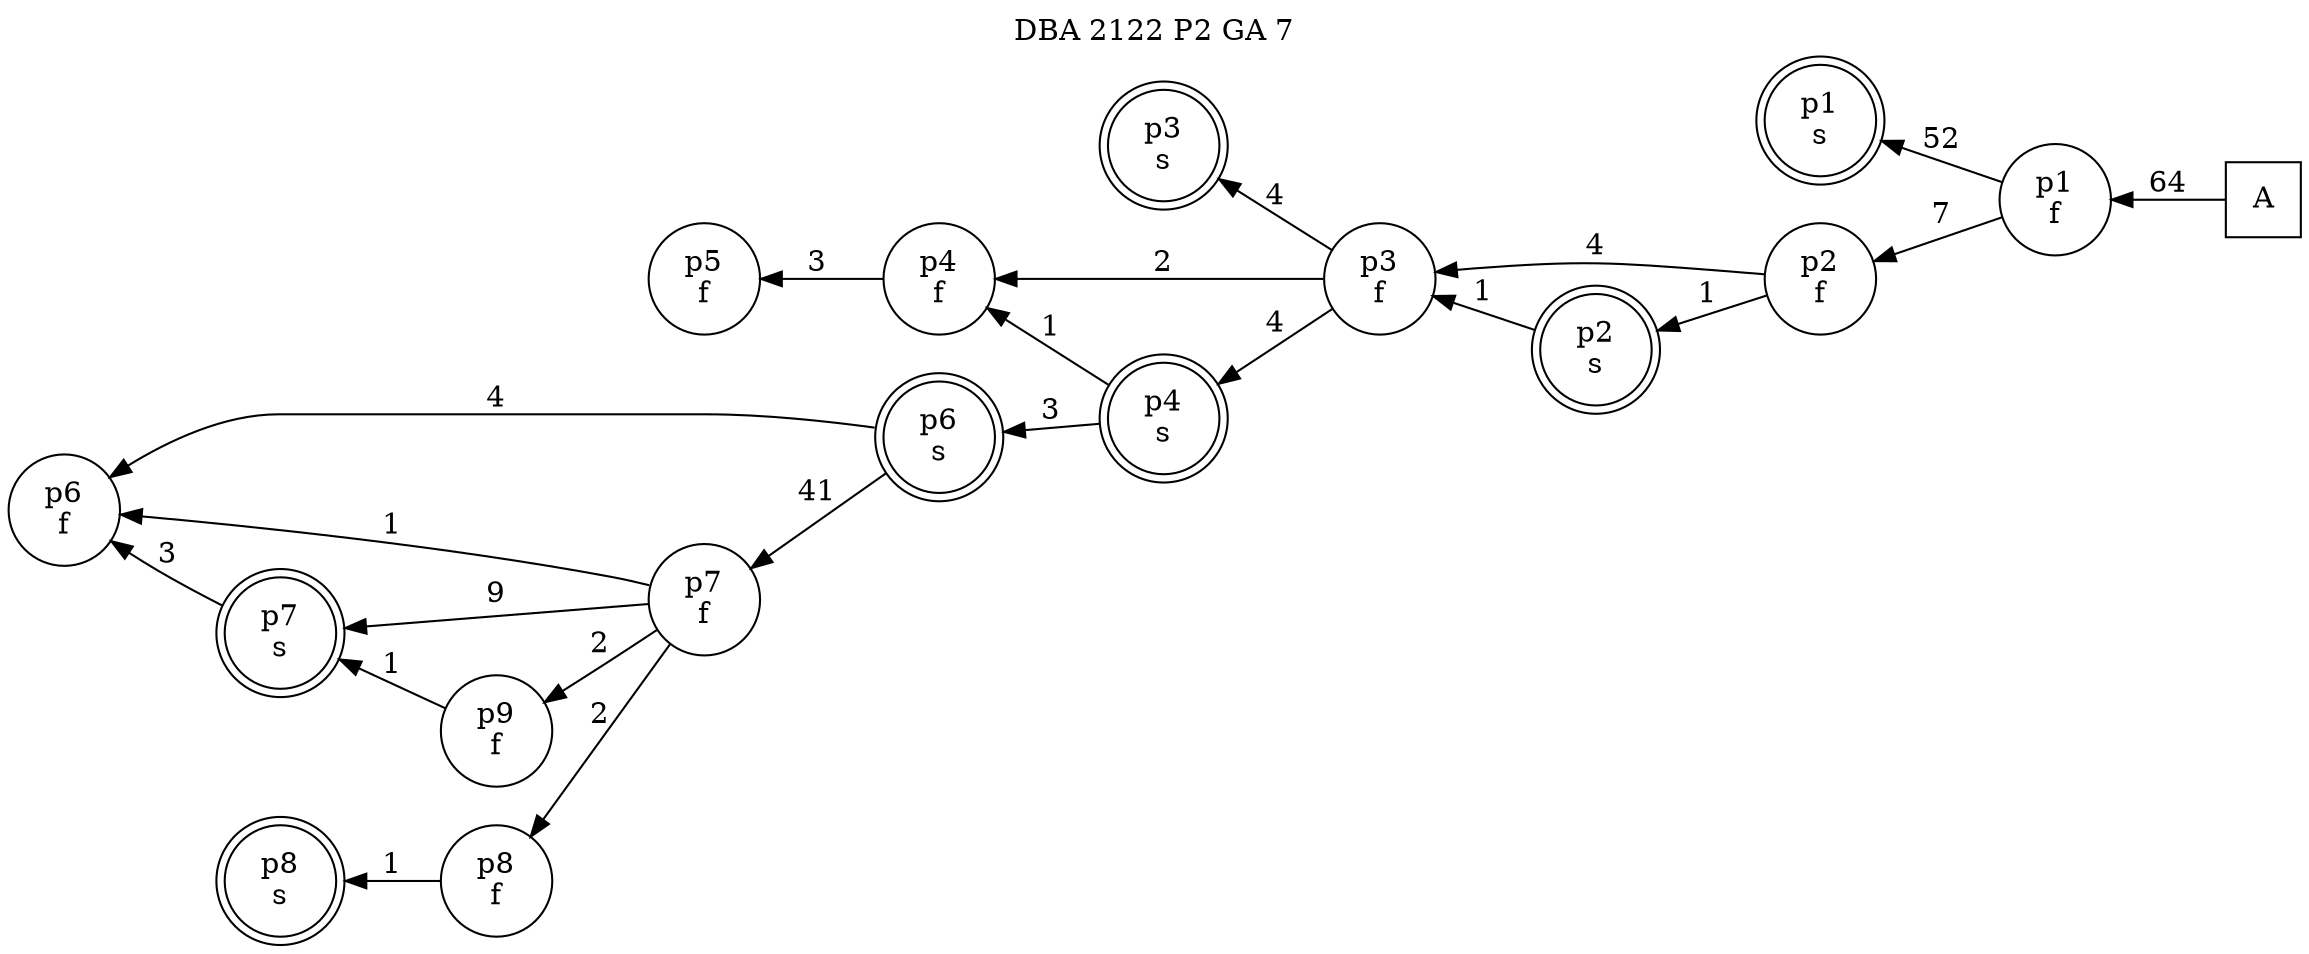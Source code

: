 digraph DBA_2122_P2_GA_7_GOOD {
labelloc="tl"
label= " DBA 2122 P2 GA 7 "
rankdir="RL";
"A" [shape="square" label="A"]
"p1_f" [shape="circle" label="p1
f"]
"p1_s" [shape="doublecircle" label="p1
s"]
"p2_f" [shape="circle" label="p2
f"]
"p2_s" [shape="doublecircle" label="p2
s"]
"p3_f" [shape="circle" label="p3
f"]
"p3_s" [shape="doublecircle" label="p3
s"]
"p4_f" [shape="circle" label="p4
f"]
"p4_s" [shape="doublecircle" label="p4
s"]
"p5_f" [shape="circle" label="p5
f"]
"p6_s" [shape="doublecircle" label="p6
s"]
"p7_f" [shape="circle" label="p7
f"]
"p7_s" [shape="doublecircle" label="p7
s"]
"p6_f" [shape="circle" label="p6
f"]
"p9_f" [shape="circle" label="p9
f"]
"p8_f" [shape="circle" label="p8
f"]
"p8_s" [shape="doublecircle" label="p8
s"]
"A" -> "p1_f" [ label=64]
"p1_f" -> "p1_s" [ label=52]
"p1_f" -> "p2_f" [ label=7]
"p2_f" -> "p2_s" [ label=1]
"p2_f" -> "p3_f" [ label=4]
"p2_s" -> "p3_f" [ label=1]
"p3_f" -> "p3_s" [ label=4]
"p3_f" -> "p4_f" [ label=2]
"p3_f" -> "p4_s" [ label=4]
"p4_f" -> "p5_f" [ label=3]
"p4_s" -> "p4_f" [ label=1]
"p4_s" -> "p6_s" [ label=3]
"p6_s" -> "p7_f" [ label=41]
"p6_s" -> "p6_f" [ label=4]
"p7_f" -> "p7_s" [ label=9]
"p7_f" -> "p6_f" [ label=1]
"p7_f" -> "p9_f" [ label=2]
"p7_f" -> "p8_f" [ label=2]
"p7_s" -> "p6_f" [ label=3]
"p9_f" -> "p7_s" [ label=1]
"p8_f" -> "p8_s" [ label=1]
}
